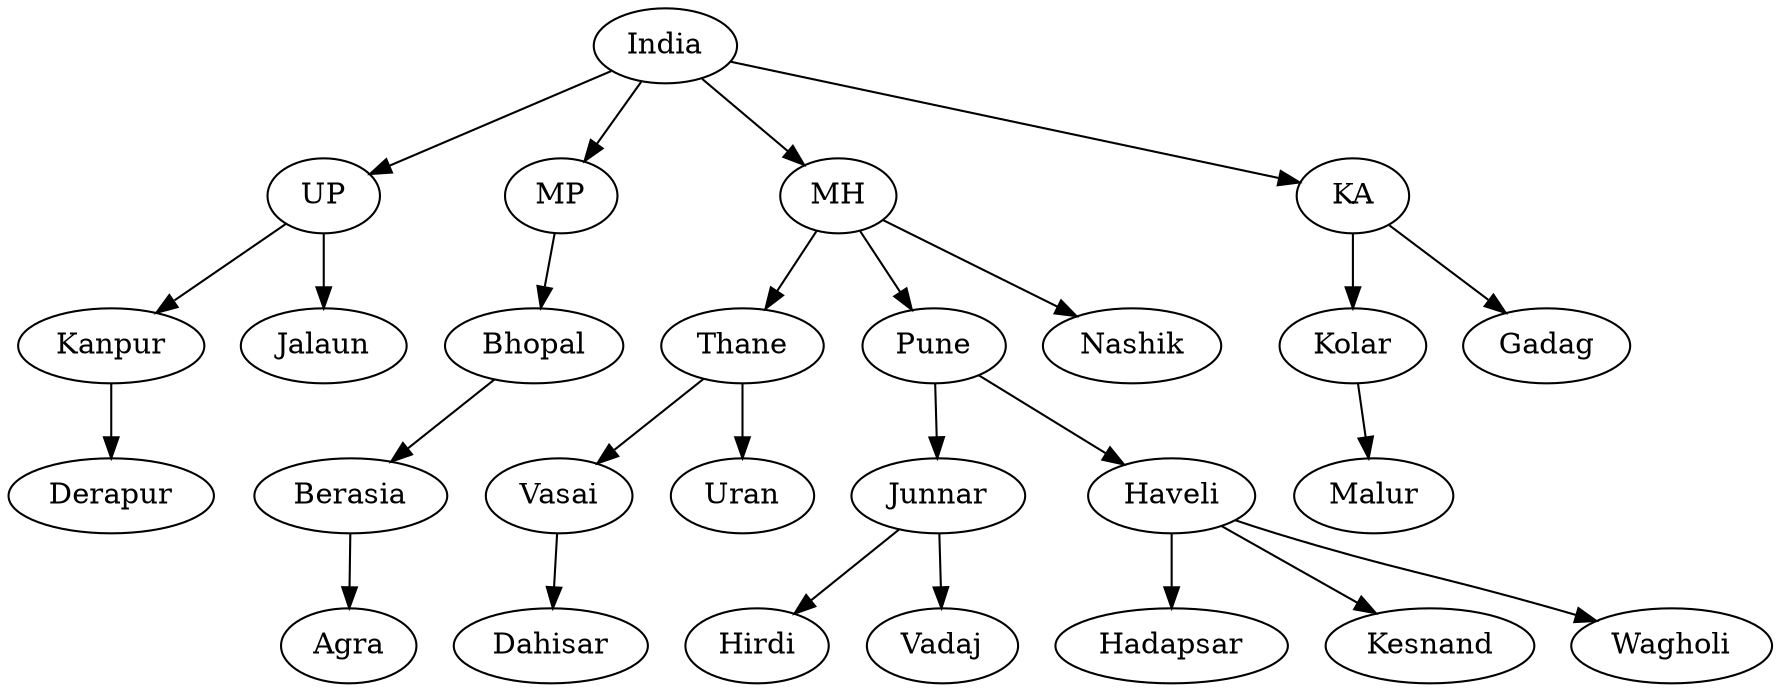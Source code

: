 digraph G {
    Kanpur -> Derapur;
    UP -> Jalaun;
    UP -> Kanpur;
    Berasia -> Agra;
    Bhopal -> Berasia;
    MP -> Bhopal;
    Vasai -> Dahisar;
    Thane -> Uran;
    Thane -> Vasai;
    Junnar -> Hirdi;
    Junnar -> Vadaj;
    Haveli -> Hadapsar;
    Haveli -> Kesnand;
    Haveli -> Wagholi;
    Pune -> Haveli;
    Pune -> Junnar;
    MH -> Nashik;
    MH -> Pune;
    MH -> Thane;
    Kolar -> Malur;
    KA -> Gadag;
    KA -> Kolar;
    India -> KA;
    India -> MH;
    India -> MP;
    India -> UP;
}
